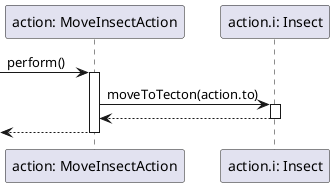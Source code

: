 @startuml MoveInsectAction.perform

participant "action: MoveInsectAction" as mi_action
participant "action.i: Insect" as insect

-> mi_action: perform()
activate mi_action

mi_action -> insect: moveToTecton(action.to)
activate insect

mi_action <-- insect
deactivate insect

<-- mi_action
deactivate mi_action

@enduml